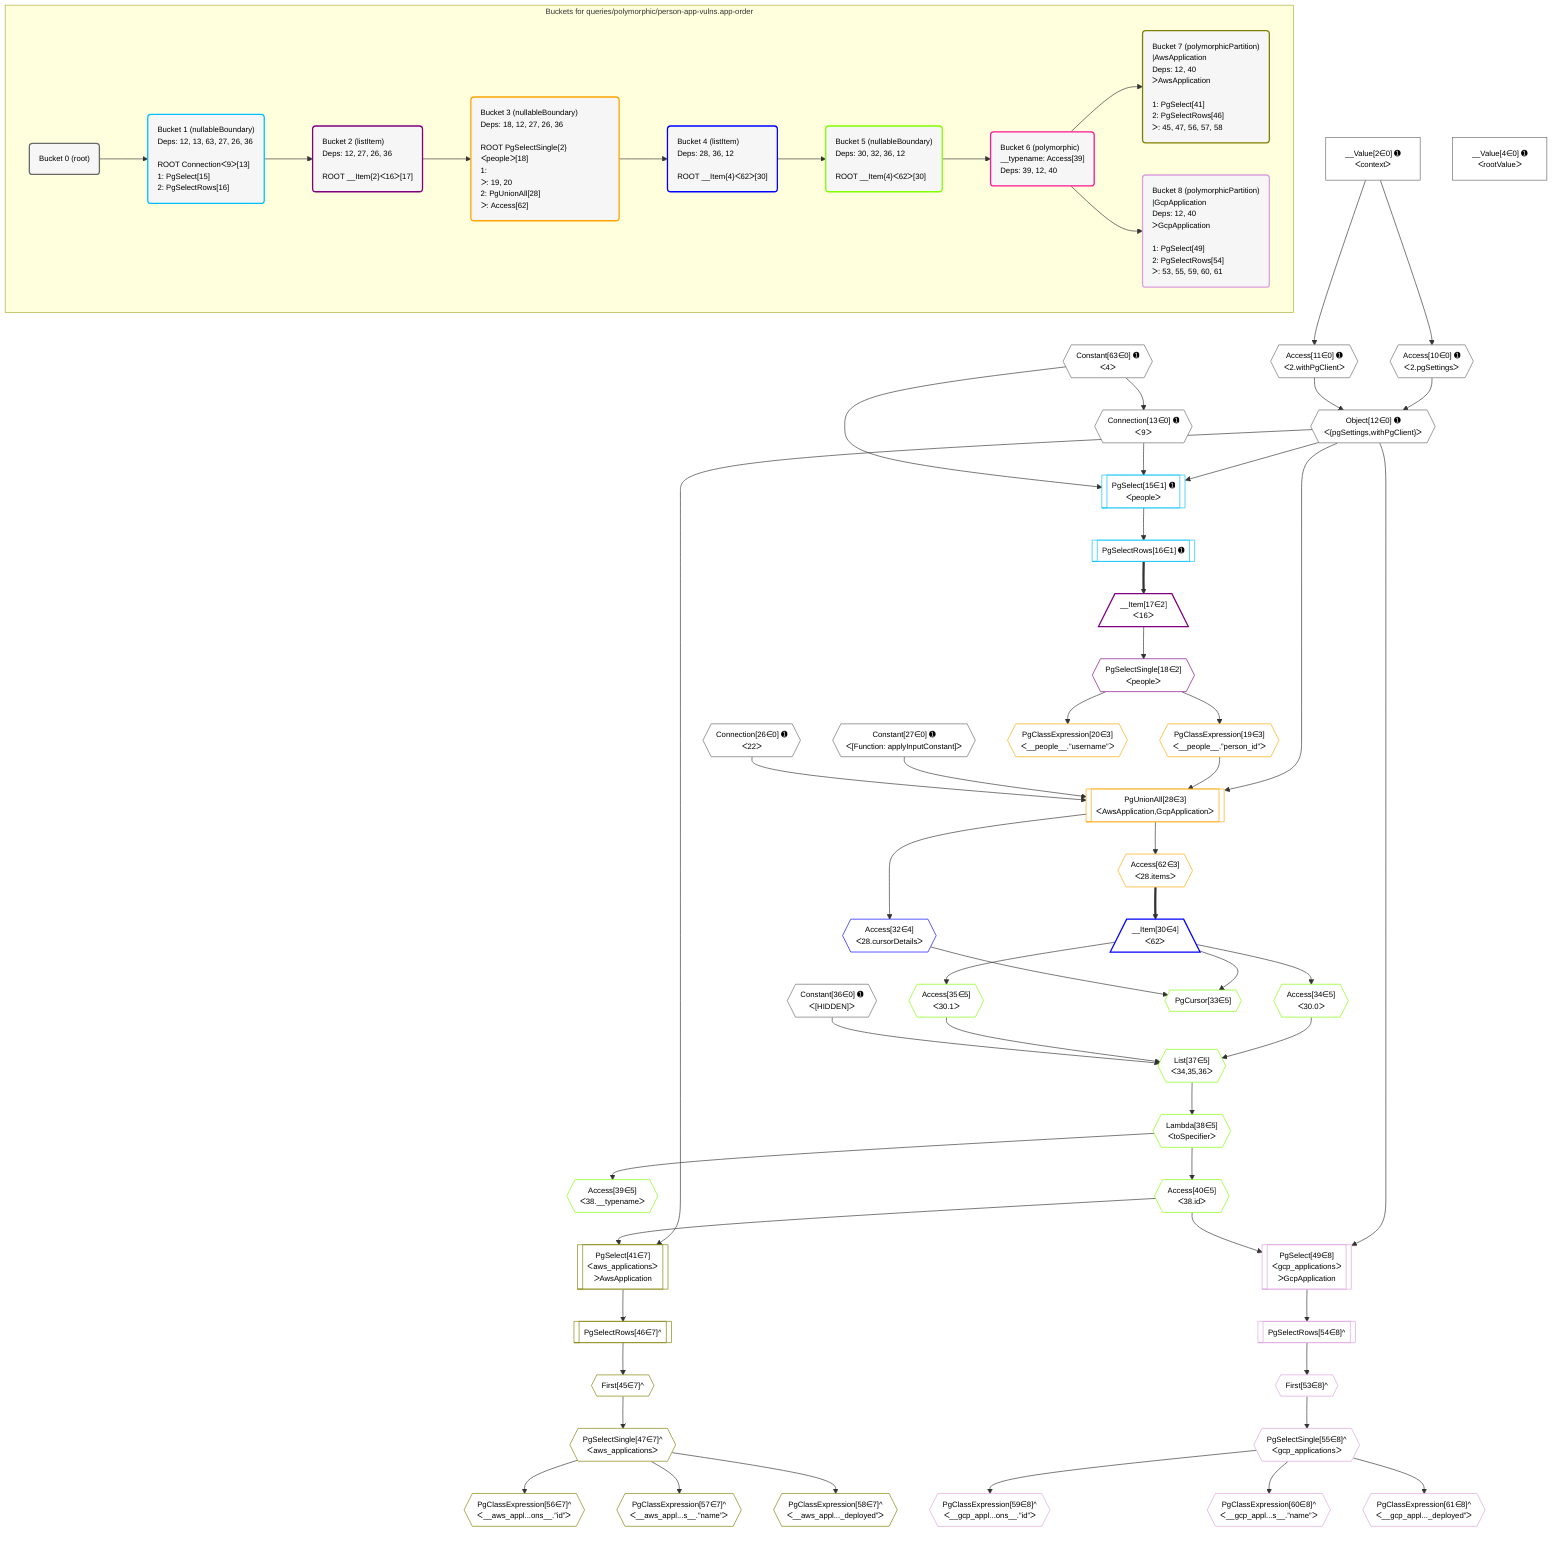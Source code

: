 %%{init: {'themeVariables': { 'fontSize': '12px'}}}%%
graph TD
    classDef path fill:#eee,stroke:#000,color:#000
    classDef plan fill:#fff,stroke-width:1px,color:#000
    classDef itemplan fill:#fff,stroke-width:2px,color:#000
    classDef unbatchedplan fill:#dff,stroke-width:1px,color:#000
    classDef sideeffectplan fill:#fcc,stroke-width:2px,color:#000
    classDef bucket fill:#f6f6f6,color:#000,stroke-width:2px,text-align:left

    subgraph "Buckets for queries/polymorphic/person-app-vulns.app-order"
    Bucket0("Bucket 0 (root)"):::bucket
    Bucket1("Bucket 1 (nullableBoundary)<br />Deps: 12, 13, 63, 27, 26, 36<br /><br />ROOT Connectionᐸ9ᐳ[13]<br />1: PgSelect[15]<br />2: PgSelectRows[16]"):::bucket
    Bucket2("Bucket 2 (listItem)<br />Deps: 12, 27, 26, 36<br /><br />ROOT __Item{2}ᐸ16ᐳ[17]"):::bucket
    Bucket3("Bucket 3 (nullableBoundary)<br />Deps: 18, 12, 27, 26, 36<br /><br />ROOT PgSelectSingle{2}ᐸpeopleᐳ[18]<br />1: <br />ᐳ: 19, 20<br />2: PgUnionAll[28]<br />ᐳ: Access[62]"):::bucket
    Bucket4("Bucket 4 (listItem)<br />Deps: 28, 36, 12<br /><br />ROOT __Item{4}ᐸ62ᐳ[30]"):::bucket
    Bucket5("Bucket 5 (nullableBoundary)<br />Deps: 30, 32, 36, 12<br /><br />ROOT __Item{4}ᐸ62ᐳ[30]"):::bucket
    Bucket6("Bucket 6 (polymorphic)<br />__typename: Access[39]<br />Deps: 39, 12, 40"):::bucket
    Bucket7("Bucket 7 (polymorphicPartition)<br />|AwsApplication<br />Deps: 12, 40<br />ᐳAwsApplication<br /><br />1: PgSelect[41]<br />2: PgSelectRows[46]<br />ᐳ: 45, 47, 56, 57, 58"):::bucket
    Bucket8("Bucket 8 (polymorphicPartition)<br />|GcpApplication<br />Deps: 12, 40<br />ᐳGcpApplication<br /><br />1: PgSelect[49]<br />2: PgSelectRows[54]<br />ᐳ: 53, 55, 59, 60, 61"):::bucket
    end
    Bucket0 --> Bucket1
    Bucket1 --> Bucket2
    Bucket2 --> Bucket3
    Bucket3 --> Bucket4
    Bucket4 --> Bucket5
    Bucket5 --> Bucket6
    Bucket6 --> Bucket7 & Bucket8

    %% plan dependencies
    Object12{{"Object[12∈0] ➊<br />ᐸ{pgSettings,withPgClient}ᐳ"}}:::plan
    Access10{{"Access[10∈0] ➊<br />ᐸ2.pgSettingsᐳ"}}:::plan
    Access11{{"Access[11∈0] ➊<br />ᐸ2.withPgClientᐳ"}}:::plan
    Access10 & Access11 --> Object12
    __Value2["__Value[2∈0] ➊<br />ᐸcontextᐳ"]:::plan
    __Value2 --> Access10
    __Value2 --> Access11
    Connection13{{"Connection[13∈0] ➊<br />ᐸ9ᐳ"}}:::plan
    Constant63{{"Constant[63∈0] ➊<br />ᐸ4ᐳ"}}:::plan
    Constant63 --> Connection13
    __Value4["__Value[4∈0] ➊<br />ᐸrootValueᐳ"]:::plan
    Connection26{{"Connection[26∈0] ➊<br />ᐸ22ᐳ"}}:::plan
    Constant27{{"Constant[27∈0] ➊<br />ᐸ[Function: applyInputConstant]ᐳ"}}:::plan
    Constant36{{"Constant[36∈0] ➊<br />ᐸ[HIDDEN]ᐳ"}}:::plan
    PgSelect15[["PgSelect[15∈1] ➊<br />ᐸpeopleᐳ"]]:::plan
    Object12 & Connection13 & Constant63 --> PgSelect15
    PgSelectRows16[["PgSelectRows[16∈1] ➊"]]:::plan
    PgSelect15 --> PgSelectRows16
    __Item17[/"__Item[17∈2]<br />ᐸ16ᐳ"\]:::itemplan
    PgSelectRows16 ==> __Item17
    PgSelectSingle18{{"PgSelectSingle[18∈2]<br />ᐸpeopleᐳ"}}:::plan
    __Item17 --> PgSelectSingle18
    PgUnionAll28[["PgUnionAll[28∈3]<br />ᐸAwsApplication,GcpApplicationᐳ"]]:::plan
    PgClassExpression19{{"PgClassExpression[19∈3]<br />ᐸ__people__.”person_id”ᐳ"}}:::plan
    Object12 & PgClassExpression19 & Constant27 & Connection26 --> PgUnionAll28
    PgSelectSingle18 --> PgClassExpression19
    PgClassExpression20{{"PgClassExpression[20∈3]<br />ᐸ__people__.”username”ᐳ"}}:::plan
    PgSelectSingle18 --> PgClassExpression20
    Access62{{"Access[62∈3]<br />ᐸ28.itemsᐳ"}}:::plan
    PgUnionAll28 --> Access62
    __Item30[/"__Item[30∈4]<br />ᐸ62ᐳ"\]:::itemplan
    Access62 ==> __Item30
    Access32{{"Access[32∈4]<br />ᐸ28.cursorDetailsᐳ"}}:::plan
    PgUnionAll28 --> Access32
    List37{{"List[37∈5]<br />ᐸ34,35,36ᐳ"}}:::plan
    Access34{{"Access[34∈5]<br />ᐸ30.0ᐳ"}}:::plan
    Access35{{"Access[35∈5]<br />ᐸ30.1ᐳ"}}:::plan
    Access34 & Access35 & Constant36 --> List37
    PgCursor33{{"PgCursor[33∈5]"}}:::plan
    __Item30 & Access32 --> PgCursor33
    __Item30 --> Access34
    __Item30 --> Access35
    Lambda38{{"Lambda[38∈5]<br />ᐸtoSpecifierᐳ"}}:::plan
    List37 --> Lambda38
    Access39{{"Access[39∈5]<br />ᐸ38.__typenameᐳ"}}:::plan
    Lambda38 --> Access39
    Access40{{"Access[40∈5]<br />ᐸ38.idᐳ"}}:::plan
    Lambda38 --> Access40
    PgSelect41[["PgSelect[41∈7]<br />ᐸaws_applicationsᐳ<br />ᐳAwsApplication"]]:::plan
    Object12 & Access40 --> PgSelect41
    First45{{"First[45∈7]^"}}:::plan
    PgSelectRows46[["PgSelectRows[46∈7]^"]]:::plan
    PgSelectRows46 --> First45
    PgSelect41 --> PgSelectRows46
    PgSelectSingle47{{"PgSelectSingle[47∈7]^<br />ᐸaws_applicationsᐳ"}}:::plan
    First45 --> PgSelectSingle47
    PgClassExpression56{{"PgClassExpression[56∈7]^<br />ᐸ__aws_appl...ons__.”id”ᐳ"}}:::plan
    PgSelectSingle47 --> PgClassExpression56
    PgClassExpression57{{"PgClassExpression[57∈7]^<br />ᐸ__aws_appl...s__.”name”ᐳ"}}:::plan
    PgSelectSingle47 --> PgClassExpression57
    PgClassExpression58{{"PgClassExpression[58∈7]^<br />ᐸ__aws_appl..._deployed”ᐳ"}}:::plan
    PgSelectSingle47 --> PgClassExpression58
    PgSelect49[["PgSelect[49∈8]<br />ᐸgcp_applicationsᐳ<br />ᐳGcpApplication"]]:::plan
    Object12 & Access40 --> PgSelect49
    First53{{"First[53∈8]^"}}:::plan
    PgSelectRows54[["PgSelectRows[54∈8]^"]]:::plan
    PgSelectRows54 --> First53
    PgSelect49 --> PgSelectRows54
    PgSelectSingle55{{"PgSelectSingle[55∈8]^<br />ᐸgcp_applicationsᐳ"}}:::plan
    First53 --> PgSelectSingle55
    PgClassExpression59{{"PgClassExpression[59∈8]^<br />ᐸ__gcp_appl...ons__.”id”ᐳ"}}:::plan
    PgSelectSingle55 --> PgClassExpression59
    PgClassExpression60{{"PgClassExpression[60∈8]^<br />ᐸ__gcp_appl...s__.”name”ᐳ"}}:::plan
    PgSelectSingle55 --> PgClassExpression60
    PgClassExpression61{{"PgClassExpression[61∈8]^<br />ᐸ__gcp_appl..._deployed”ᐳ"}}:::plan
    PgSelectSingle55 --> PgClassExpression61

    %% define steps
    classDef bucket0 stroke:#696969
    class Bucket0,__Value2,__Value4,Access10,Access11,Object12,Connection13,Connection26,Constant27,Constant36,Constant63 bucket0
    classDef bucket1 stroke:#00bfff
    class Bucket1,PgSelect15,PgSelectRows16 bucket1
    classDef bucket2 stroke:#7f007f
    class Bucket2,__Item17,PgSelectSingle18 bucket2
    classDef bucket3 stroke:#ffa500
    class Bucket3,PgClassExpression19,PgClassExpression20,PgUnionAll28,Access62 bucket3
    classDef bucket4 stroke:#0000ff
    class Bucket4,__Item30,Access32 bucket4
    classDef bucket5 stroke:#7fff00
    class Bucket5,PgCursor33,Access34,Access35,List37,Lambda38,Access39,Access40 bucket5
    classDef bucket6 stroke:#ff1493
    class Bucket6 bucket6
    classDef bucket7 stroke:#808000
    class Bucket7,PgSelect41,First45,PgSelectRows46,PgSelectSingle47,PgClassExpression56,PgClassExpression57,PgClassExpression58 bucket7
    classDef bucket8 stroke:#dda0dd
    class Bucket8,PgSelect49,First53,PgSelectRows54,PgSelectSingle55,PgClassExpression59,PgClassExpression60,PgClassExpression61 bucket8